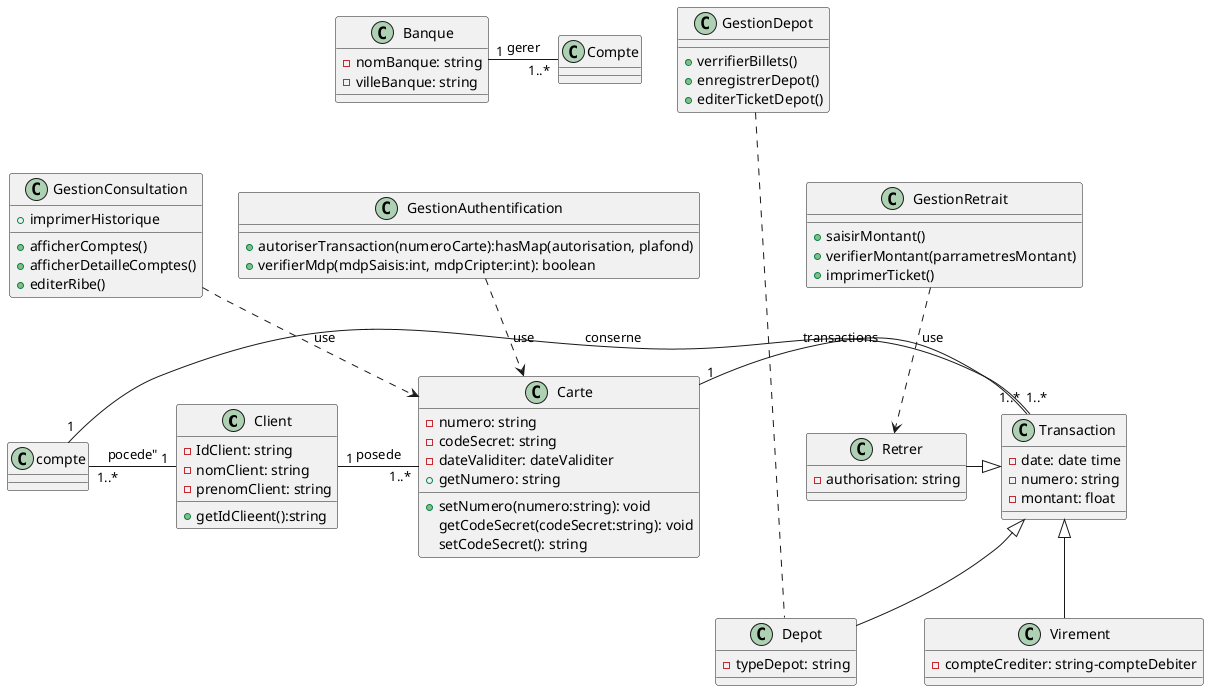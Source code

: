 @startuml

class Client{
-IdClient: string
-nomClient: string
-prenomClient: string
+getIdClieent():string
}

class Carte{
-numero: string
-codeSecret: string
-dateValiditer: dateValiditer
+getNumero: string
+setNumero(numero:string): void
getCodeSecret(codeSecret:string): void
setCodeSecret(): string
}

class Transaction{
-date: date time
-numero: string
-montant: float
}

class Banque{
-nomBanque: string
-villeBanque: string

}

class GestionDepot{
+verrifierBillets()
+enregistrerDepot()
+editerTicketDepot()

}

class Depot{
-typeDepot: string

}

class Virement{
-compteCrediter: string-compteDebiter

}

class GestionRetrait{
+saisirMontant()
+verifierMontant(parrametresMontant)
+imprimerTicket()


}

class GestionConsultation{
+afficherComptes()
+afficherDetailleComptes()
+editerRibe()
+imprimerHistorique
}

class GestionAuthentification{
+autoriserTransaction(numeroCarte):hasMap(autorisation, plafond)
+verifierMdp(mdpSaisis:int, mdpCripter:int): boolean
}


class Retrer{
-authorisation: string
}

Banque"1" - "1..*"Compte: gerer
compte"1..*" - "1"Client: pocede"
compte"1" - "1..*"Transaction: conserne
Transaction <|-- Depot
Transaction <|-- Virement
GestionDepot .... Depot
Client"1" - "1..*"Carte: posede
Carte"1" - "1..*"Transaction: transactions
Retrer  -|> Transaction 
GestionRetrait ..> Retrer: use
GestionAuthentification ..> Carte: use
GestionConsultation ..> Carte: use



@enduml